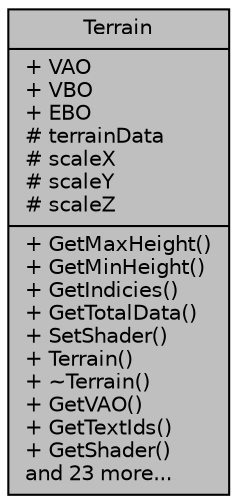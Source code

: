 digraph "Terrain"
{
 // LATEX_PDF_SIZE
  edge [fontname="Helvetica",fontsize="10",labelfontname="Helvetica",labelfontsize="10"];
  node [fontname="Helvetica",fontsize="10",shape=record];
  Node1 [label="{Terrain\n|+ VAO\l+ VBO\l+ EBO\l# terrainData\l# scaleX\l# scaleY\l# scaleZ\l|+ GetMaxHeight()\l+ GetMinHeight()\l+ GetIndicies()\l+ GetTotalData()\l+ SetShader()\l+ Terrain()\l+ ~Terrain()\l+ GetVAO()\l+ GetTextIds()\l+ GetShader()\land 23 more...\l}",height=0.2,width=0.4,color="black", fillcolor="grey75", style="filled", fontcolor="black",tooltip="Terrain class that loads in a heightmap and generates terrain from it."];
}
